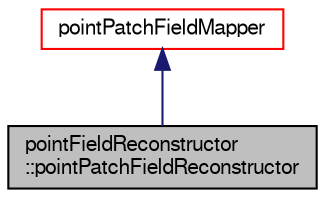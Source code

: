 digraph "pointFieldReconstructor::pointPatchFieldReconstructor"
{
  bgcolor="transparent";
  edge [fontname="FreeSans",fontsize="10",labelfontname="FreeSans",labelfontsize="10"];
  node [fontname="FreeSans",fontsize="10",shape=record];
  Node0 [label="pointFieldReconstructor\l::pointPatchFieldReconstructor",height=0.2,width=0.4,color="black", fillcolor="grey75", style="filled", fontcolor="black"];
  Node1 -> Node0 [dir="back",color="midnightblue",fontsize="10",style="solid",fontname="FreeSans"];
  Node1 [label="pointPatchFieldMapper",height=0.2,width=0.4,color="red",URL="$a26650.html",tooltip="Foam::pointPatchFieldMapper. "];
}
